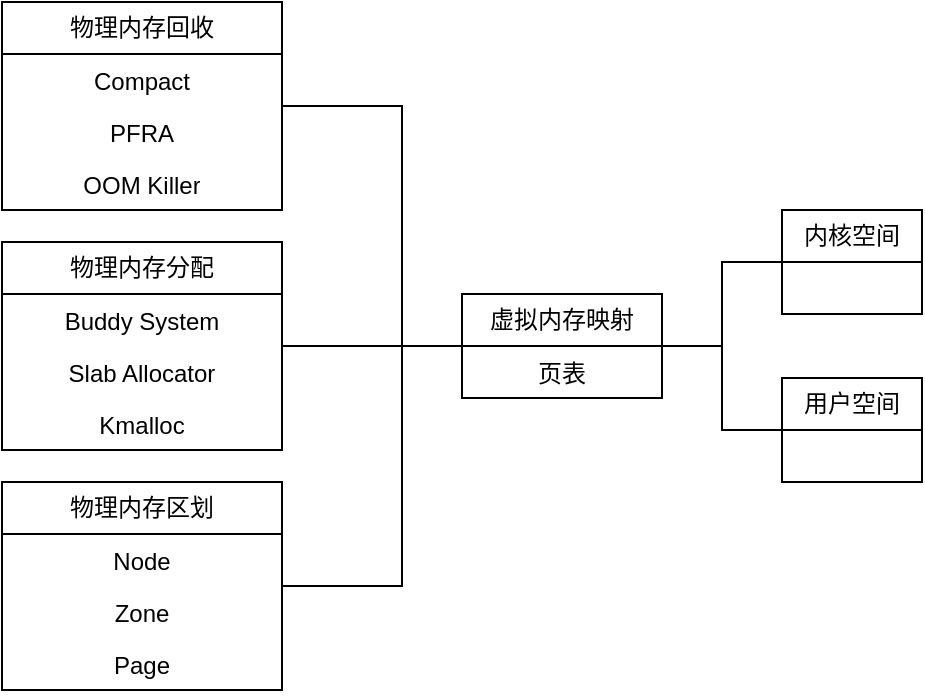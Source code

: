 <mxfile version="24.4.0" type="github">
  <diagram name="第 1 页" id="l2cGgNGK3y46xD8UlBKp">
    <mxGraphModel dx="1042" dy="569" grid="1" gridSize="10" guides="1" tooltips="1" connect="1" arrows="1" fold="1" page="1" pageScale="1" pageWidth="827" pageHeight="1169" math="0" shadow="0">
      <root>
        <mxCell id="0" />
        <mxCell id="1" parent="0" />
        <mxCell id="rgp5qPSZ7Ryyr3Vv0dhp-29" style="edgeStyle=orthogonalEdgeStyle;rounded=0;orthogonalLoop=1;jettySize=auto;html=1;endArrow=none;endFill=0;" edge="1" parent="1" source="rgp5qPSZ7Ryyr3Vv0dhp-5" target="rgp5qPSZ7Ryyr3Vv0dhp-17">
          <mxGeometry relative="1" as="geometry">
            <Array as="points">
              <mxPoint x="300" y="82" />
              <mxPoint x="300" y="202" />
            </Array>
          </mxGeometry>
        </mxCell>
        <mxCell id="rgp5qPSZ7Ryyr3Vv0dhp-5" value="物理内存回收" style="swimlane;fontStyle=0;childLayout=stackLayout;horizontal=1;startSize=26;fillColor=none;horizontalStack=0;resizeParent=1;resizeParentMax=0;resizeLast=0;collapsible=1;marginBottom=0;whiteSpace=wrap;html=1;" vertex="1" parent="1">
          <mxGeometry x="100" y="30" width="140" height="104" as="geometry" />
        </mxCell>
        <mxCell id="rgp5qPSZ7Ryyr3Vv0dhp-6" value="Compact" style="text;strokeColor=none;fillColor=none;align=center;verticalAlign=top;spacingLeft=4;spacingRight=4;overflow=hidden;rotatable=0;points=[[0,0.5],[1,0.5]];portConstraint=eastwest;whiteSpace=wrap;html=1;" vertex="1" parent="rgp5qPSZ7Ryyr3Vv0dhp-5">
          <mxGeometry y="26" width="140" height="26" as="geometry" />
        </mxCell>
        <mxCell id="rgp5qPSZ7Ryyr3Vv0dhp-7" value="PFRA" style="text;strokeColor=none;fillColor=none;align=center;verticalAlign=top;spacingLeft=4;spacingRight=4;overflow=hidden;rotatable=0;points=[[0,0.5],[1,0.5]];portConstraint=eastwest;whiteSpace=wrap;html=1;" vertex="1" parent="rgp5qPSZ7Ryyr3Vv0dhp-5">
          <mxGeometry y="52" width="140" height="26" as="geometry" />
        </mxCell>
        <mxCell id="rgp5qPSZ7Ryyr3Vv0dhp-8" value="OOM Killer" style="text;strokeColor=none;fillColor=none;align=center;verticalAlign=top;spacingLeft=4;spacingRight=4;overflow=hidden;rotatable=0;points=[[0,0.5],[1,0.5]];portConstraint=eastwest;whiteSpace=wrap;html=1;" vertex="1" parent="rgp5qPSZ7Ryyr3Vv0dhp-5">
          <mxGeometry y="78" width="140" height="26" as="geometry" />
        </mxCell>
        <mxCell id="rgp5qPSZ7Ryyr3Vv0dhp-30" style="edgeStyle=orthogonalEdgeStyle;rounded=0;orthogonalLoop=1;jettySize=auto;html=1;endArrow=none;endFill=0;" edge="1" parent="1" source="rgp5qPSZ7Ryyr3Vv0dhp-9" target="rgp5qPSZ7Ryyr3Vv0dhp-17">
          <mxGeometry relative="1" as="geometry">
            <Array as="points">
              <mxPoint x="290" y="202" />
              <mxPoint x="290" y="202" />
            </Array>
          </mxGeometry>
        </mxCell>
        <mxCell id="rgp5qPSZ7Ryyr3Vv0dhp-9" value="物理内存分配" style="swimlane;fontStyle=0;childLayout=stackLayout;horizontal=1;startSize=26;fillColor=none;horizontalStack=0;resizeParent=1;resizeParentMax=0;resizeLast=0;collapsible=1;marginBottom=0;whiteSpace=wrap;html=1;" vertex="1" parent="1">
          <mxGeometry x="100" y="150" width="140" height="104" as="geometry" />
        </mxCell>
        <mxCell id="rgp5qPSZ7Ryyr3Vv0dhp-10" value="Buddy System" style="text;strokeColor=none;fillColor=none;align=center;verticalAlign=top;spacingLeft=4;spacingRight=4;overflow=hidden;rotatable=0;points=[[0,0.5],[1,0.5]];portConstraint=eastwest;whiteSpace=wrap;html=1;" vertex="1" parent="rgp5qPSZ7Ryyr3Vv0dhp-9">
          <mxGeometry y="26" width="140" height="26" as="geometry" />
        </mxCell>
        <mxCell id="rgp5qPSZ7Ryyr3Vv0dhp-11" value="Slab Allocator" style="text;strokeColor=none;fillColor=none;align=center;verticalAlign=top;spacingLeft=4;spacingRight=4;overflow=hidden;rotatable=0;points=[[0,0.5],[1,0.5]];portConstraint=eastwest;whiteSpace=wrap;html=1;" vertex="1" parent="rgp5qPSZ7Ryyr3Vv0dhp-9">
          <mxGeometry y="52" width="140" height="26" as="geometry" />
        </mxCell>
        <mxCell id="rgp5qPSZ7Ryyr3Vv0dhp-12" value="Kmalloc" style="text;strokeColor=none;fillColor=none;align=center;verticalAlign=top;spacingLeft=4;spacingRight=4;overflow=hidden;rotatable=0;points=[[0,0.5],[1,0.5]];portConstraint=eastwest;whiteSpace=wrap;html=1;" vertex="1" parent="rgp5qPSZ7Ryyr3Vv0dhp-9">
          <mxGeometry y="78" width="140" height="26" as="geometry" />
        </mxCell>
        <mxCell id="rgp5qPSZ7Ryyr3Vv0dhp-31" style="edgeStyle=orthogonalEdgeStyle;rounded=0;orthogonalLoop=1;jettySize=auto;html=1;endArrow=none;endFill=0;" edge="1" parent="1" source="rgp5qPSZ7Ryyr3Vv0dhp-13" target="rgp5qPSZ7Ryyr3Vv0dhp-17">
          <mxGeometry relative="1" as="geometry">
            <Array as="points">
              <mxPoint x="300" y="322" />
              <mxPoint x="300" y="202" />
            </Array>
          </mxGeometry>
        </mxCell>
        <mxCell id="rgp5qPSZ7Ryyr3Vv0dhp-13" value="物理内存区划" style="swimlane;fontStyle=0;childLayout=stackLayout;horizontal=1;startSize=26;fillColor=none;horizontalStack=0;resizeParent=1;resizeParentMax=0;resizeLast=0;collapsible=1;marginBottom=0;whiteSpace=wrap;html=1;" vertex="1" parent="1">
          <mxGeometry x="100" y="270" width="140" height="104" as="geometry" />
        </mxCell>
        <mxCell id="rgp5qPSZ7Ryyr3Vv0dhp-14" value="Node" style="text;strokeColor=none;fillColor=none;align=center;verticalAlign=top;spacingLeft=4;spacingRight=4;overflow=hidden;rotatable=0;points=[[0,0.5],[1,0.5]];portConstraint=eastwest;whiteSpace=wrap;html=1;" vertex="1" parent="rgp5qPSZ7Ryyr3Vv0dhp-13">
          <mxGeometry y="26" width="140" height="26" as="geometry" />
        </mxCell>
        <mxCell id="rgp5qPSZ7Ryyr3Vv0dhp-15" value="Zone" style="text;strokeColor=none;fillColor=none;align=center;verticalAlign=top;spacingLeft=4;spacingRight=4;overflow=hidden;rotatable=0;points=[[0,0.5],[1,0.5]];portConstraint=eastwest;whiteSpace=wrap;html=1;" vertex="1" parent="rgp5qPSZ7Ryyr3Vv0dhp-13">
          <mxGeometry y="52" width="140" height="26" as="geometry" />
        </mxCell>
        <mxCell id="rgp5qPSZ7Ryyr3Vv0dhp-16" value="Page" style="text;strokeColor=none;fillColor=none;align=center;verticalAlign=top;spacingLeft=4;spacingRight=4;overflow=hidden;rotatable=0;points=[[0,0.5],[1,0.5]];portConstraint=eastwest;whiteSpace=wrap;html=1;" vertex="1" parent="rgp5qPSZ7Ryyr3Vv0dhp-13">
          <mxGeometry y="78" width="140" height="26" as="geometry" />
        </mxCell>
        <mxCell id="rgp5qPSZ7Ryyr3Vv0dhp-32" style="edgeStyle=orthogonalEdgeStyle;rounded=0;orthogonalLoop=1;jettySize=auto;html=1;endArrow=none;endFill=0;" edge="1" parent="1" source="rgp5qPSZ7Ryyr3Vv0dhp-17" target="rgp5qPSZ7Ryyr3Vv0dhp-21">
          <mxGeometry relative="1" as="geometry" />
        </mxCell>
        <mxCell id="rgp5qPSZ7Ryyr3Vv0dhp-33" style="edgeStyle=orthogonalEdgeStyle;rounded=0;orthogonalLoop=1;jettySize=auto;html=1;endArrow=none;endFill=0;" edge="1" parent="1" source="rgp5qPSZ7Ryyr3Vv0dhp-17" target="rgp5qPSZ7Ryyr3Vv0dhp-25">
          <mxGeometry relative="1" as="geometry" />
        </mxCell>
        <mxCell id="rgp5qPSZ7Ryyr3Vv0dhp-17" value="虚拟内存映射" style="swimlane;fontStyle=0;childLayout=stackLayout;horizontal=1;startSize=26;fillColor=none;horizontalStack=0;resizeParent=1;resizeParentMax=0;resizeLast=0;collapsible=1;marginBottom=0;whiteSpace=wrap;html=1;" vertex="1" parent="1">
          <mxGeometry x="330" y="176" width="100" height="52" as="geometry" />
        </mxCell>
        <mxCell id="rgp5qPSZ7Ryyr3Vv0dhp-18" value="页表" style="text;strokeColor=none;fillColor=none;align=center;verticalAlign=top;spacingLeft=4;spacingRight=4;overflow=hidden;rotatable=0;points=[[0,0.5],[1,0.5]];portConstraint=eastwest;whiteSpace=wrap;html=1;" vertex="1" parent="rgp5qPSZ7Ryyr3Vv0dhp-17">
          <mxGeometry y="26" width="100" height="26" as="geometry" />
        </mxCell>
        <mxCell id="rgp5qPSZ7Ryyr3Vv0dhp-21" value="内核空间" style="swimlane;fontStyle=0;childLayout=stackLayout;horizontal=1;startSize=26;fillColor=none;horizontalStack=0;resizeParent=1;resizeParentMax=0;resizeLast=0;collapsible=1;marginBottom=0;whiteSpace=wrap;html=1;" vertex="1" parent="1">
          <mxGeometry x="490" y="134" width="70" height="52" as="geometry" />
        </mxCell>
        <mxCell id="rgp5qPSZ7Ryyr3Vv0dhp-25" value="用户空间" style="swimlane;fontStyle=0;childLayout=stackLayout;horizontal=1;startSize=26;fillColor=none;horizontalStack=0;resizeParent=1;resizeParentMax=0;resizeLast=0;collapsible=1;marginBottom=0;whiteSpace=wrap;html=1;" vertex="1" parent="1">
          <mxGeometry x="490" y="218" width="70" height="52" as="geometry" />
        </mxCell>
      </root>
    </mxGraphModel>
  </diagram>
</mxfile>
